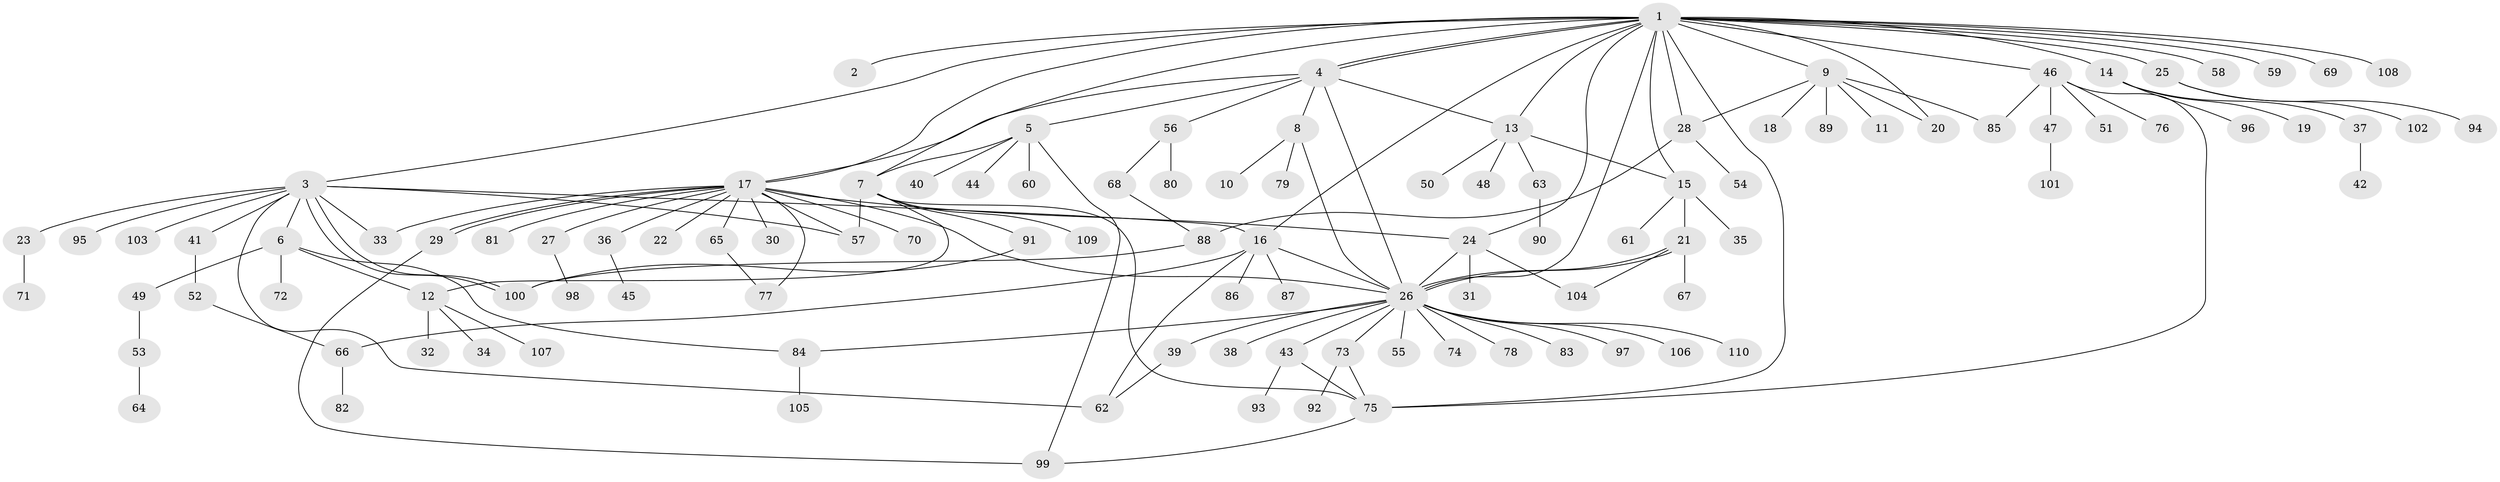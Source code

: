 // Generated by graph-tools (version 1.1) at 2025/11/02/27/25 16:11:13]
// undirected, 110 vertices, 147 edges
graph export_dot {
graph [start="1"]
  node [color=gray90,style=filled];
  1;
  2;
  3;
  4;
  5;
  6;
  7;
  8;
  9;
  10;
  11;
  12;
  13;
  14;
  15;
  16;
  17;
  18;
  19;
  20;
  21;
  22;
  23;
  24;
  25;
  26;
  27;
  28;
  29;
  30;
  31;
  32;
  33;
  34;
  35;
  36;
  37;
  38;
  39;
  40;
  41;
  42;
  43;
  44;
  45;
  46;
  47;
  48;
  49;
  50;
  51;
  52;
  53;
  54;
  55;
  56;
  57;
  58;
  59;
  60;
  61;
  62;
  63;
  64;
  65;
  66;
  67;
  68;
  69;
  70;
  71;
  72;
  73;
  74;
  75;
  76;
  77;
  78;
  79;
  80;
  81;
  82;
  83;
  84;
  85;
  86;
  87;
  88;
  89;
  90;
  91;
  92;
  93;
  94;
  95;
  96;
  97;
  98;
  99;
  100;
  101;
  102;
  103;
  104;
  105;
  106;
  107;
  108;
  109;
  110;
  1 -- 2;
  1 -- 3;
  1 -- 4;
  1 -- 4;
  1 -- 7;
  1 -- 9;
  1 -- 13;
  1 -- 14;
  1 -- 15;
  1 -- 16;
  1 -- 17;
  1 -- 20;
  1 -- 24;
  1 -- 25;
  1 -- 26;
  1 -- 28;
  1 -- 46;
  1 -- 58;
  1 -- 59;
  1 -- 69;
  1 -- 75;
  1 -- 108;
  3 -- 6;
  3 -- 16;
  3 -- 23;
  3 -- 33;
  3 -- 41;
  3 -- 57;
  3 -- 62;
  3 -- 95;
  3 -- 100;
  3 -- 100;
  3 -- 103;
  4 -- 5;
  4 -- 8;
  4 -- 13;
  4 -- 17;
  4 -- 26;
  4 -- 56;
  5 -- 7;
  5 -- 40;
  5 -- 44;
  5 -- 60;
  5 -- 99;
  6 -- 12;
  6 -- 49;
  6 -- 72;
  6 -- 84;
  7 -- 12;
  7 -- 57;
  7 -- 75;
  7 -- 91;
  7 -- 109;
  8 -- 10;
  8 -- 26;
  8 -- 79;
  9 -- 11;
  9 -- 18;
  9 -- 20;
  9 -- 28;
  9 -- 85;
  9 -- 89;
  12 -- 32;
  12 -- 34;
  12 -- 107;
  13 -- 15;
  13 -- 48;
  13 -- 50;
  13 -- 63;
  14 -- 19;
  14 -- 37;
  14 -- 96;
  15 -- 21;
  15 -- 35;
  15 -- 61;
  16 -- 26;
  16 -- 62;
  16 -- 66;
  16 -- 86;
  16 -- 87;
  17 -- 22;
  17 -- 24;
  17 -- 26;
  17 -- 27;
  17 -- 29;
  17 -- 29;
  17 -- 30;
  17 -- 33;
  17 -- 36;
  17 -- 57;
  17 -- 65;
  17 -- 70;
  17 -- 77;
  17 -- 81;
  21 -- 26;
  21 -- 26;
  21 -- 67;
  21 -- 104;
  23 -- 71;
  24 -- 26;
  24 -- 31;
  24 -- 104;
  25 -- 94;
  25 -- 102;
  26 -- 38;
  26 -- 39;
  26 -- 43;
  26 -- 55;
  26 -- 73;
  26 -- 74;
  26 -- 78;
  26 -- 83;
  26 -- 84;
  26 -- 97;
  26 -- 106;
  26 -- 110;
  27 -- 98;
  28 -- 54;
  28 -- 88;
  29 -- 99;
  36 -- 45;
  37 -- 42;
  39 -- 62;
  41 -- 52;
  43 -- 75;
  43 -- 93;
  46 -- 47;
  46 -- 51;
  46 -- 75;
  46 -- 76;
  46 -- 85;
  47 -- 101;
  49 -- 53;
  52 -- 66;
  53 -- 64;
  56 -- 68;
  56 -- 80;
  63 -- 90;
  65 -- 77;
  66 -- 82;
  68 -- 88;
  73 -- 75;
  73 -- 92;
  75 -- 99;
  84 -- 105;
  88 -- 100;
  91 -- 100;
}
